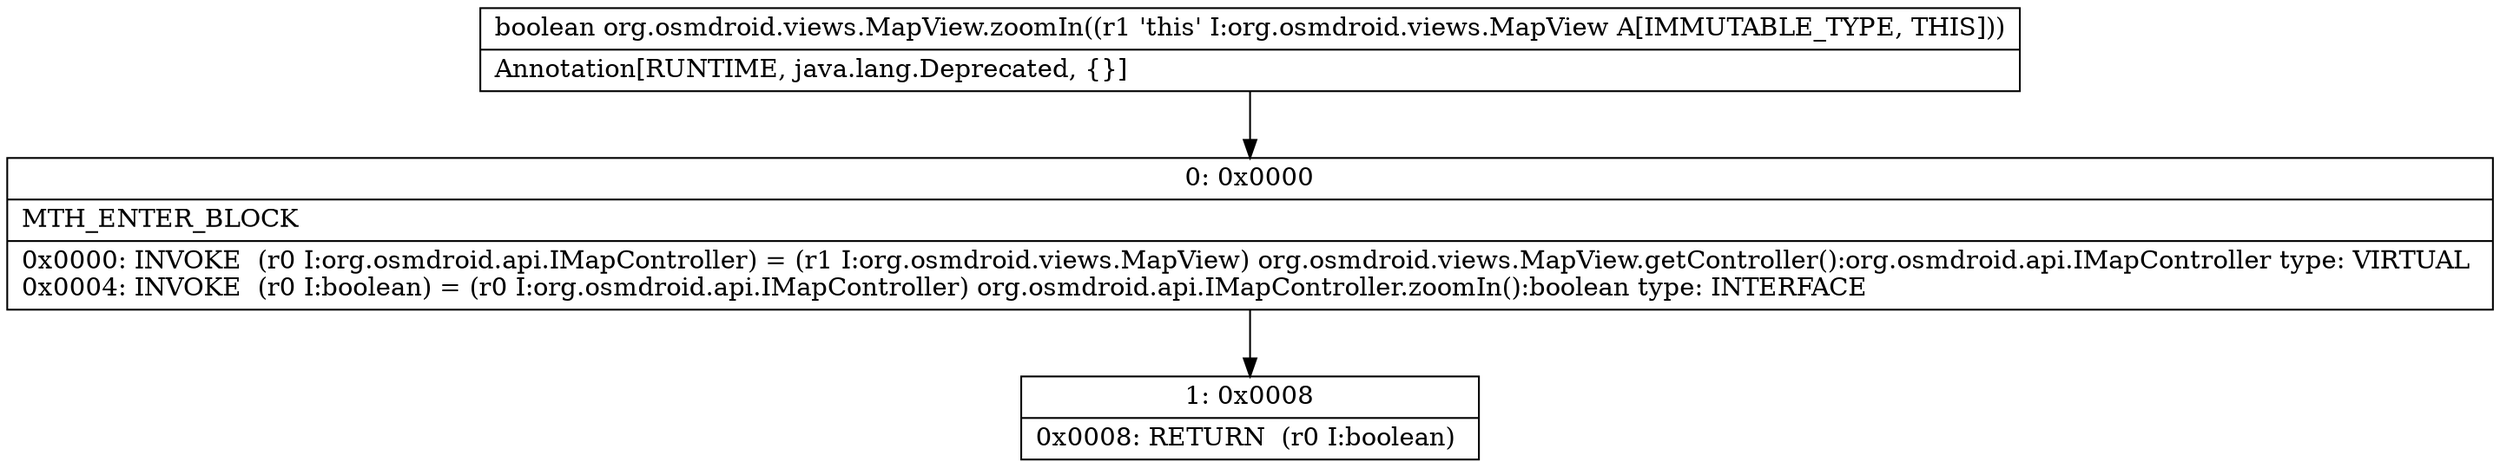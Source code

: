 digraph "CFG fororg.osmdroid.views.MapView.zoomIn()Z" {
Node_0 [shape=record,label="{0\:\ 0x0000|MTH_ENTER_BLOCK\l|0x0000: INVOKE  (r0 I:org.osmdroid.api.IMapController) = (r1 I:org.osmdroid.views.MapView) org.osmdroid.views.MapView.getController():org.osmdroid.api.IMapController type: VIRTUAL \l0x0004: INVOKE  (r0 I:boolean) = (r0 I:org.osmdroid.api.IMapController) org.osmdroid.api.IMapController.zoomIn():boolean type: INTERFACE \l}"];
Node_1 [shape=record,label="{1\:\ 0x0008|0x0008: RETURN  (r0 I:boolean) \l}"];
MethodNode[shape=record,label="{boolean org.osmdroid.views.MapView.zoomIn((r1 'this' I:org.osmdroid.views.MapView A[IMMUTABLE_TYPE, THIS]))  | Annotation[RUNTIME, java.lang.Deprecated, \{\}]\l}"];
MethodNode -> Node_0;
Node_0 -> Node_1;
}

